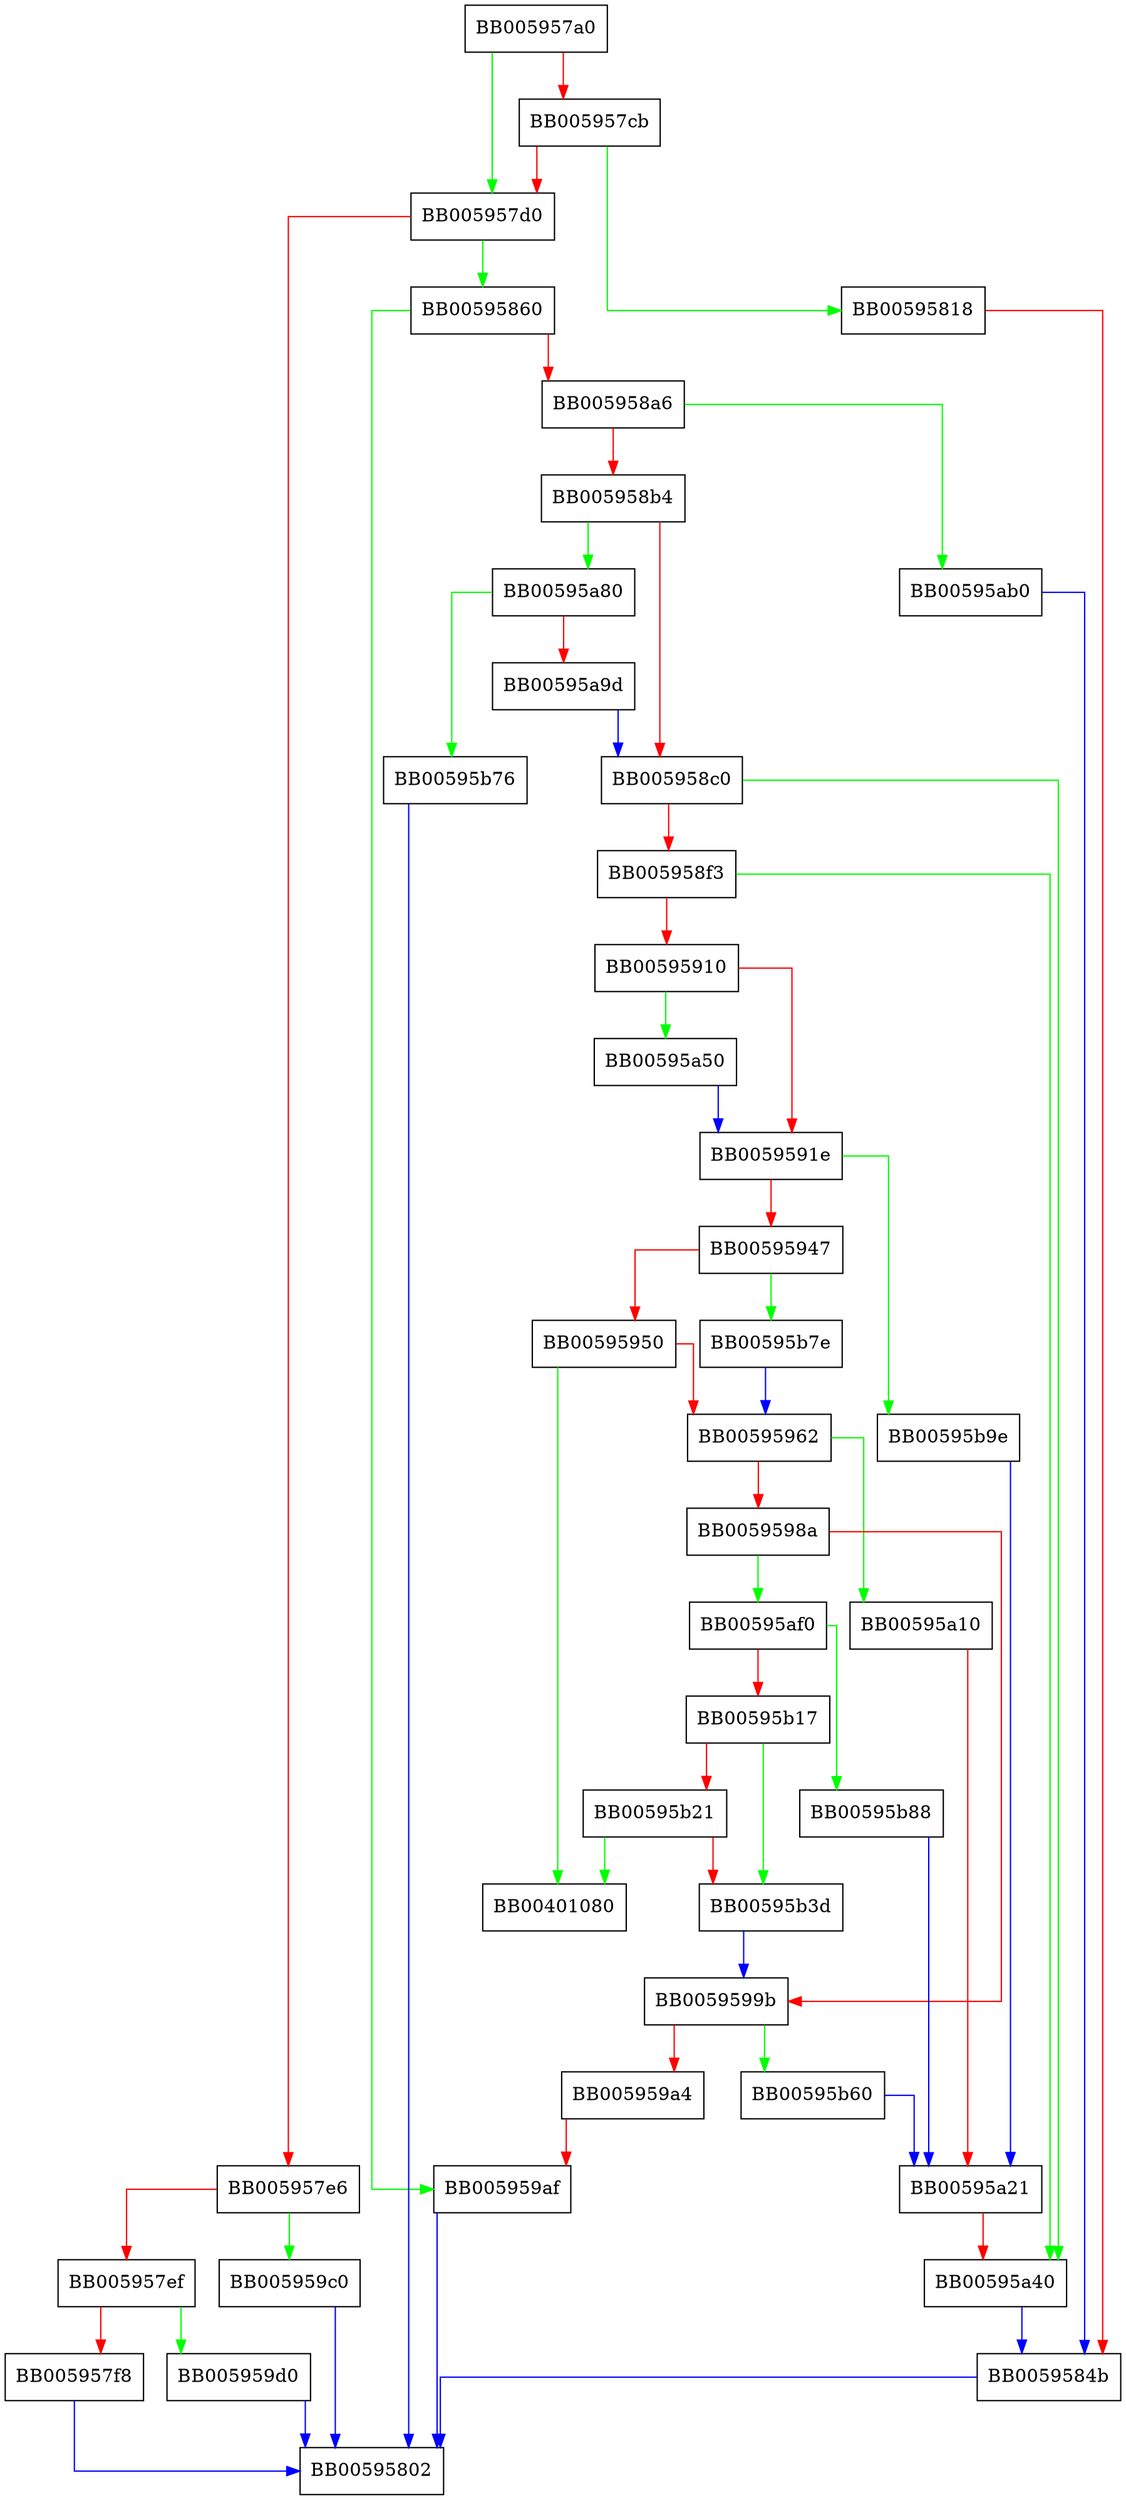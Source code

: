 digraph ossl_ec_GFp_simple_point2oct {
  node [shape="box"];
  graph [splines=ortho];
  BB005957a0 -> BB005957d0 [color="green"];
  BB005957a0 -> BB005957cb [color="red"];
  BB005957cb -> BB00595818 [color="green"];
  BB005957cb -> BB005957d0 [color="red"];
  BB005957d0 -> BB00595860 [color="green"];
  BB005957d0 -> BB005957e6 [color="red"];
  BB005957e6 -> BB005959c0 [color="green"];
  BB005957e6 -> BB005957ef [color="red"];
  BB005957ef -> BB005959d0 [color="green"];
  BB005957ef -> BB005957f8 [color="red"];
  BB005957f8 -> BB00595802 [color="blue"];
  BB00595818 -> BB0059584b [color="red"];
  BB0059584b -> BB00595802 [color="blue"];
  BB00595860 -> BB005959af [color="green"];
  BB00595860 -> BB005958a6 [color="red"];
  BB005958a6 -> BB00595ab0 [color="green"];
  BB005958a6 -> BB005958b4 [color="red"];
  BB005958b4 -> BB00595a80 [color="green"];
  BB005958b4 -> BB005958c0 [color="red"];
  BB005958c0 -> BB00595a40 [color="green"];
  BB005958c0 -> BB005958f3 [color="red"];
  BB005958f3 -> BB00595a40 [color="green"];
  BB005958f3 -> BB00595910 [color="red"];
  BB00595910 -> BB00595a50 [color="green"];
  BB00595910 -> BB0059591e [color="red"];
  BB0059591e -> BB00595b9e [color="green"];
  BB0059591e -> BB00595947 [color="red"];
  BB00595947 -> BB00595b7e [color="green"];
  BB00595947 -> BB00595950 [color="red"];
  BB00595950 -> BB00401080 [color="green"];
  BB00595950 -> BB00595962 [color="red"];
  BB00595962 -> BB00595a10 [color="green"];
  BB00595962 -> BB0059598a [color="red"];
  BB0059598a -> BB00595af0 [color="green"];
  BB0059598a -> BB0059599b [color="red"];
  BB0059599b -> BB00595b60 [color="green"];
  BB0059599b -> BB005959a4 [color="red"];
  BB005959a4 -> BB005959af [color="red"];
  BB005959af -> BB00595802 [color="blue"];
  BB005959c0 -> BB00595802 [color="blue"];
  BB005959d0 -> BB00595802 [color="blue"];
  BB00595a10 -> BB00595a21 [color="red"];
  BB00595a21 -> BB00595a40 [color="red"];
  BB00595a40 -> BB0059584b [color="blue"];
  BB00595a50 -> BB0059591e [color="blue"];
  BB00595a80 -> BB00595b76 [color="green"];
  BB00595a80 -> BB00595a9d [color="red"];
  BB00595a9d -> BB005958c0 [color="blue"];
  BB00595ab0 -> BB0059584b [color="blue"];
  BB00595af0 -> BB00595b88 [color="green"];
  BB00595af0 -> BB00595b17 [color="red"];
  BB00595b17 -> BB00595b3d [color="green"];
  BB00595b17 -> BB00595b21 [color="red"];
  BB00595b21 -> BB00401080 [color="green"];
  BB00595b21 -> BB00595b3d [color="red"];
  BB00595b3d -> BB0059599b [color="blue"];
  BB00595b60 -> BB00595a21 [color="blue"];
  BB00595b76 -> BB00595802 [color="blue"];
  BB00595b7e -> BB00595962 [color="blue"];
  BB00595b88 -> BB00595a21 [color="blue"];
  BB00595b9e -> BB00595a21 [color="blue"];
}
